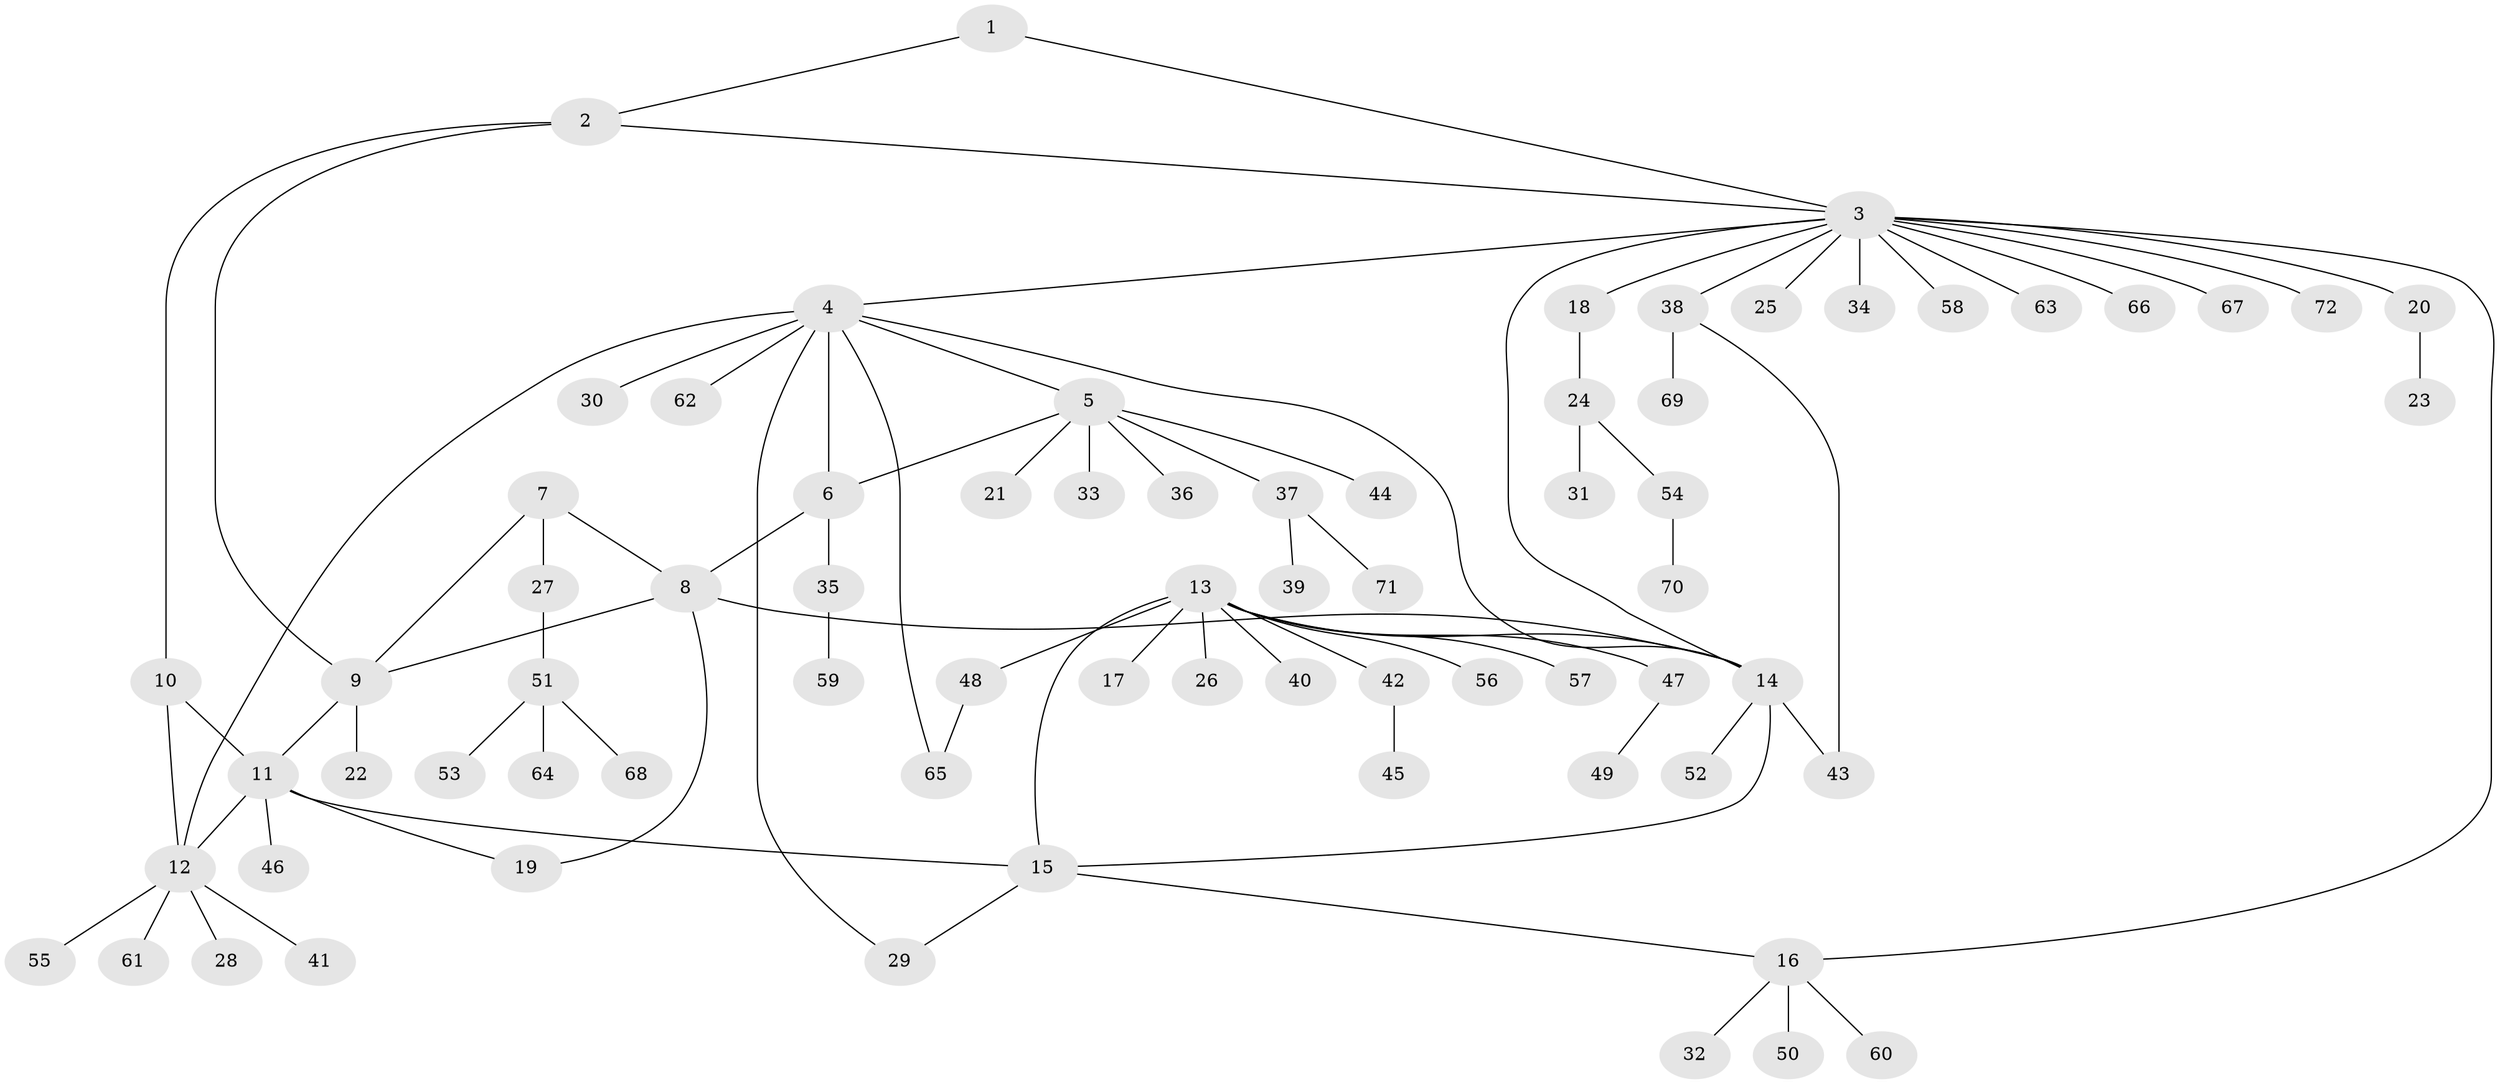 // coarse degree distribution, {3: 0.09433962264150944, 13: 0.03773584905660377, 6: 0.03773584905660377, 4: 0.03773584905660377, 5: 0.03773584905660377, 9: 0.018867924528301886, 7: 0.018867924528301886, 1: 0.6226415094339622, 2: 0.09433962264150944}
// Generated by graph-tools (version 1.1) at 2025/24/03/03/25 07:24:12]
// undirected, 72 vertices, 87 edges
graph export_dot {
graph [start="1"]
  node [color=gray90,style=filled];
  1;
  2;
  3;
  4;
  5;
  6;
  7;
  8;
  9;
  10;
  11;
  12;
  13;
  14;
  15;
  16;
  17;
  18;
  19;
  20;
  21;
  22;
  23;
  24;
  25;
  26;
  27;
  28;
  29;
  30;
  31;
  32;
  33;
  34;
  35;
  36;
  37;
  38;
  39;
  40;
  41;
  42;
  43;
  44;
  45;
  46;
  47;
  48;
  49;
  50;
  51;
  52;
  53;
  54;
  55;
  56;
  57;
  58;
  59;
  60;
  61;
  62;
  63;
  64;
  65;
  66;
  67;
  68;
  69;
  70;
  71;
  72;
  1 -- 2;
  1 -- 3;
  2 -- 3;
  2 -- 9;
  2 -- 10;
  3 -- 4;
  3 -- 14;
  3 -- 16;
  3 -- 18;
  3 -- 20;
  3 -- 25;
  3 -- 34;
  3 -- 38;
  3 -- 58;
  3 -- 63;
  3 -- 66;
  3 -- 67;
  3 -- 72;
  4 -- 5;
  4 -- 6;
  4 -- 12;
  4 -- 14;
  4 -- 29;
  4 -- 30;
  4 -- 62;
  4 -- 65;
  5 -- 6;
  5 -- 21;
  5 -- 33;
  5 -- 36;
  5 -- 37;
  5 -- 44;
  6 -- 8;
  6 -- 35;
  7 -- 8;
  7 -- 9;
  7 -- 27;
  8 -- 9;
  8 -- 14;
  8 -- 19;
  9 -- 11;
  9 -- 22;
  10 -- 11;
  10 -- 12;
  11 -- 12;
  11 -- 15;
  11 -- 19;
  11 -- 46;
  12 -- 28;
  12 -- 41;
  12 -- 55;
  12 -- 61;
  13 -- 14;
  13 -- 15;
  13 -- 17;
  13 -- 26;
  13 -- 40;
  13 -- 42;
  13 -- 47;
  13 -- 48;
  13 -- 56;
  13 -- 57;
  14 -- 15;
  14 -- 43;
  14 -- 52;
  15 -- 16;
  15 -- 29;
  16 -- 32;
  16 -- 50;
  16 -- 60;
  18 -- 24;
  20 -- 23;
  24 -- 31;
  24 -- 54;
  27 -- 51;
  35 -- 59;
  37 -- 39;
  37 -- 71;
  38 -- 43;
  38 -- 69;
  42 -- 45;
  47 -- 49;
  48 -- 65;
  51 -- 53;
  51 -- 64;
  51 -- 68;
  54 -- 70;
}
